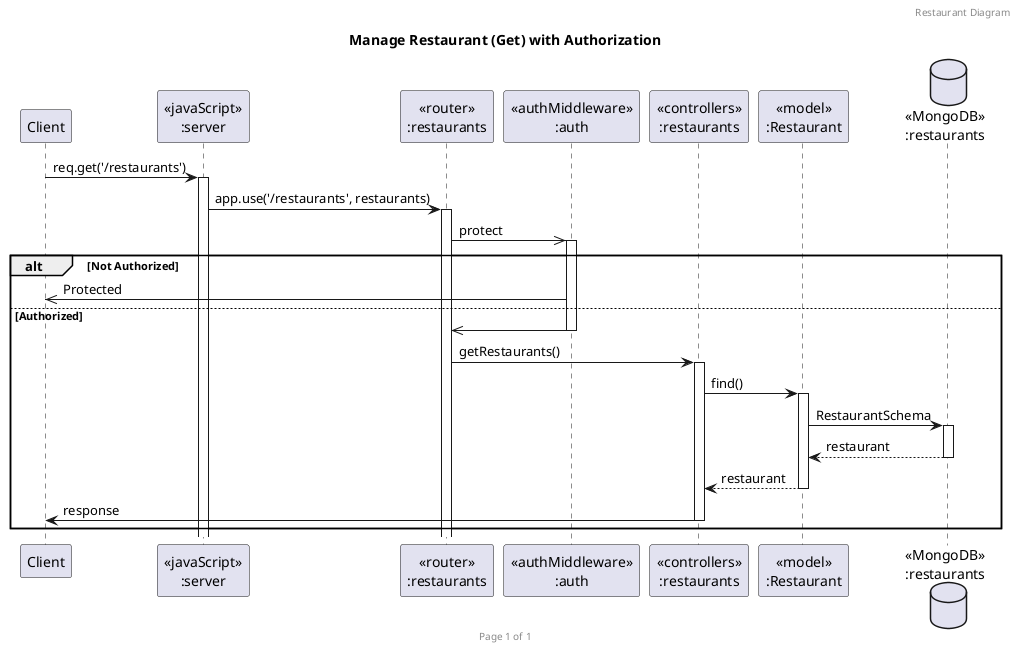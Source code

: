 @startuml
header Restaurant Diagram
footer Page %page% of %lastpage%
title "Manage Restaurant (Get) with Authorization"

participant "Client" as client
participant "<<javaScript>>\n:server" as server
participant "<<router>>\n:restaurants" as routerRestaurants
participant "<<authMiddleware>>\n:auth" as authMiddleware
participant "<<controllers>>\n:restaurants" as controllersRestaurants
participant "<<model>>\n:Restaurant" as modelRestaurant
database "<<MongoDB>>\n:restaurants" as RestaurantsDatabase

client->server ++:req.get('/restaurants')
server->routerRestaurants ++:app.use('/restaurants', restaurants)
routerRestaurants->>authMiddleware ++:protect

alt Not Authorized
    authMiddleware->>client :Protected
else Authorized
    authMiddleware->>routerRestaurants -- :
    routerRestaurants->controllersRestaurants ++:getRestaurants()
    controllersRestaurants->modelRestaurant ++:find()
    modelRestaurant ->RestaurantsDatabase ++: RestaurantSchema
    RestaurantsDatabase --> modelRestaurant --: restaurant
    controllersRestaurants <-- modelRestaurant --: restaurant
    controllersRestaurants->client --:response
end



@enduml